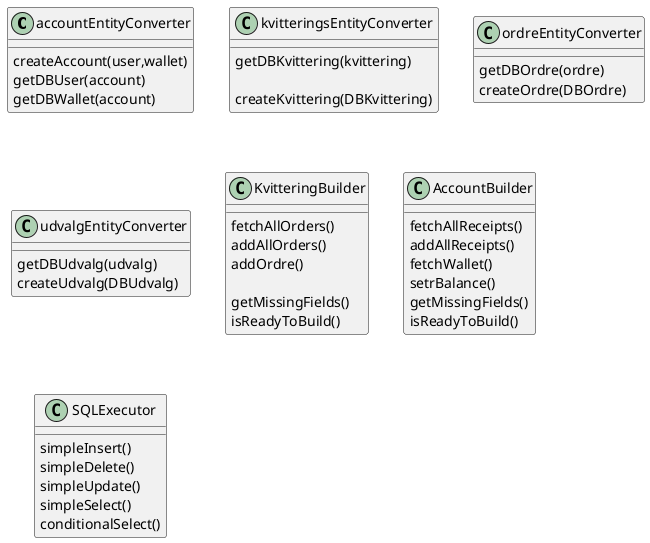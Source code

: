 @startuml

class accountEntityConverter{

    createAccount(user,wallet)
    
    getDBUser(account)
    getDBWallet(account)

}

class kvitteringsEntityConverter{


    getDBKvittering(kvittering)

    createKvittering(DBKvittering)
}

class ordreEntityConverter{
    getDBOrdre(ordre)
    createOrdre(DBOrdre)
}

class udvalgEntityConverter{
    
    getDBUdvalg(udvalg)
    createUdvalg(DBUdvalg)

}

class KvitteringBuilder{
    fetchAllOrders()
    addAllOrders()
    addOrdre()

    getMissingFields()
    isReadyToBuild()
}

class AccountBuilder{
    fetchAllReceipts()
    addAllReceipts()
    fetchWallet()
    setrBalance()
    getMissingFields()
    isReadyToBuild()
}

class SQLExecutor{
    simpleInsert()
    simpleDelete()
    simpleUpdate()
    simpleSelect()
    conditionalSelect()   
}

@enduml